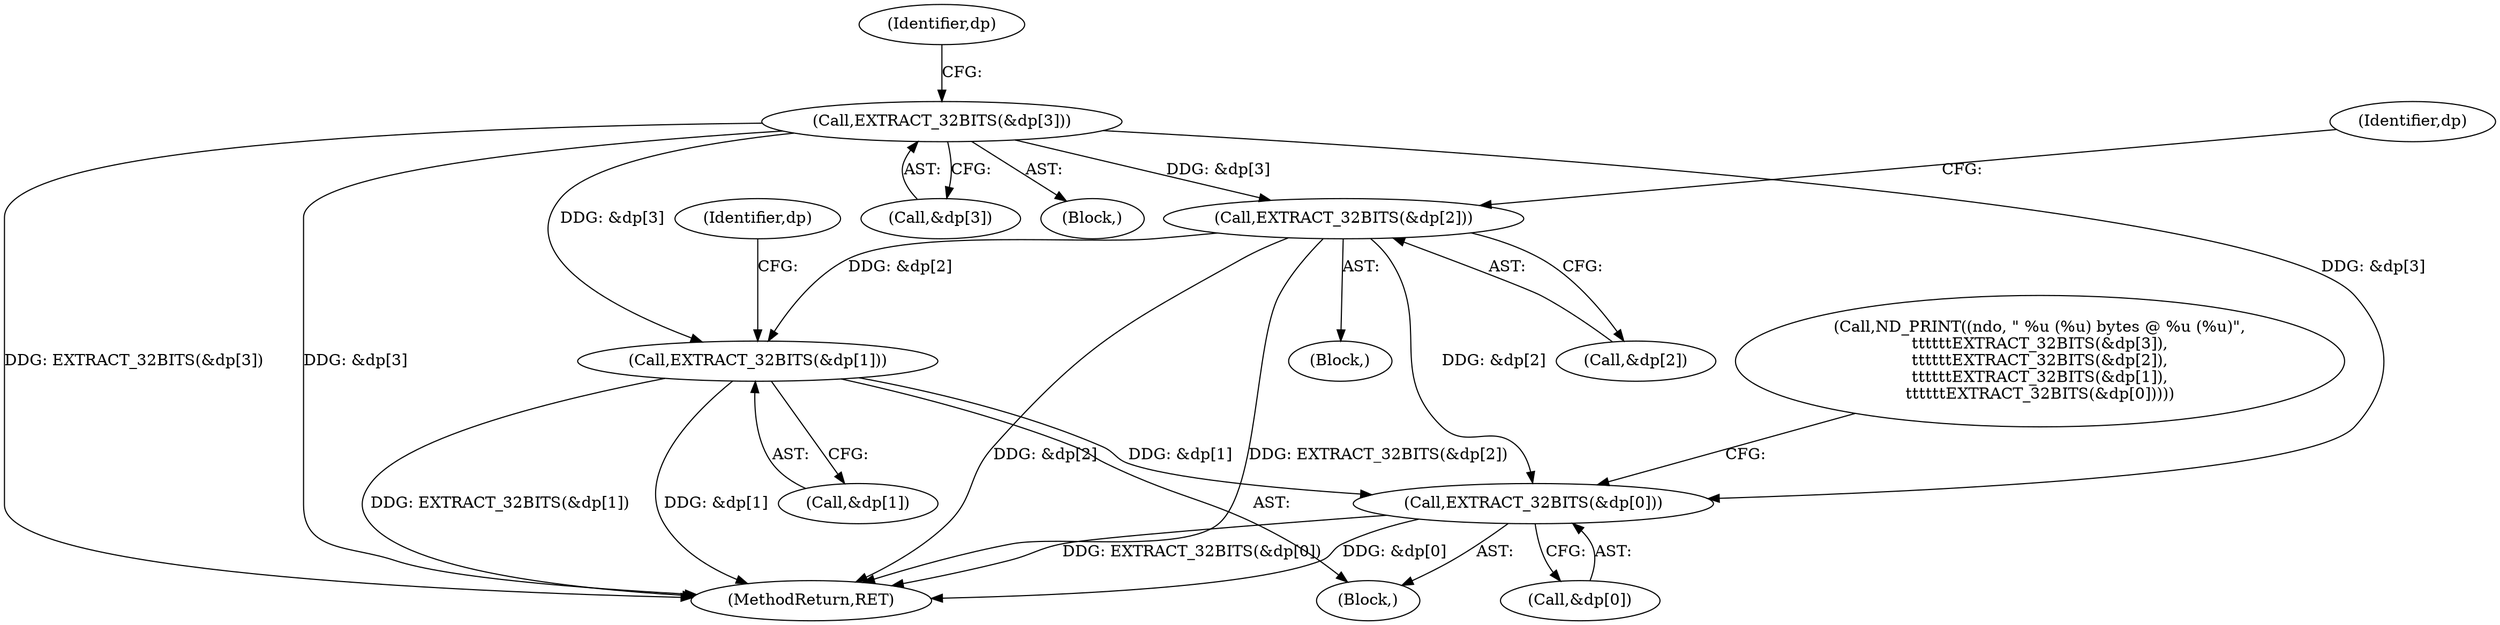digraph "0_tcpdump_19d25dd8781620cd41bf178a5e2e27fc1cf242d0_0@pointer" {
"1000491" [label="(Call,EXTRACT_32BITS(&dp[1]))"];
"1000485" [label="(Call,EXTRACT_32BITS(&dp[2]))"];
"1000479" [label="(Call,EXTRACT_32BITS(&dp[3]))"];
"1000496" [label="(Call,EXTRACT_32BITS(&dp[0]))"];
"1000485" [label="(Call,EXTRACT_32BITS(&dp[2]))"];
"1000486" [label="(Call,&dp[2])"];
"1000886" [label="(MethodReturn,RET)"];
"1000499" [label="(Identifier,dp)"];
"1000497" [label="(Call,&dp[0])"];
"1000488" [label="(Identifier,dp)"];
"1000473" [label="(Call,ND_PRINT((ndo, \" %u (%u) bytes @ %u (%u)\",\n\t\t\t\t\t\tEXTRACT_32BITS(&dp[3]),\n\t\t\t\t\t\tEXTRACT_32BITS(&dp[2]),\n\t\t\t\t\t\tEXTRACT_32BITS(&dp[1]),\n\t\t\t\t\t\tEXTRACT_32BITS(&dp[0]))))"];
"1000480" [label="(Call,&dp[3])"];
"1000496" [label="(Call,EXTRACT_32BITS(&dp[0]))"];
"1000484" [label="(Block,)"];
"1000478" [label="(Block,)"];
"1000492" [label="(Call,&dp[1])"];
"1000479" [label="(Call,EXTRACT_32BITS(&dp[3]))"];
"1000494" [label="(Identifier,dp)"];
"1000490" [label="(Block,)"];
"1000491" [label="(Call,EXTRACT_32BITS(&dp[1]))"];
"1000491" -> "1000490"  [label="AST: "];
"1000491" -> "1000492"  [label="CFG: "];
"1000492" -> "1000491"  [label="AST: "];
"1000499" -> "1000491"  [label="CFG: "];
"1000491" -> "1000886"  [label="DDG: EXTRACT_32BITS(&dp[1])"];
"1000491" -> "1000886"  [label="DDG: &dp[1]"];
"1000485" -> "1000491"  [label="DDG: &dp[2]"];
"1000479" -> "1000491"  [label="DDG: &dp[3]"];
"1000491" -> "1000496"  [label="DDG: &dp[1]"];
"1000485" -> "1000484"  [label="AST: "];
"1000485" -> "1000486"  [label="CFG: "];
"1000486" -> "1000485"  [label="AST: "];
"1000494" -> "1000485"  [label="CFG: "];
"1000485" -> "1000886"  [label="DDG: &dp[2]"];
"1000485" -> "1000886"  [label="DDG: EXTRACT_32BITS(&dp[2])"];
"1000479" -> "1000485"  [label="DDG: &dp[3]"];
"1000485" -> "1000496"  [label="DDG: &dp[2]"];
"1000479" -> "1000478"  [label="AST: "];
"1000479" -> "1000480"  [label="CFG: "];
"1000480" -> "1000479"  [label="AST: "];
"1000488" -> "1000479"  [label="CFG: "];
"1000479" -> "1000886"  [label="DDG: EXTRACT_32BITS(&dp[3])"];
"1000479" -> "1000886"  [label="DDG: &dp[3]"];
"1000479" -> "1000496"  [label="DDG: &dp[3]"];
"1000496" -> "1000490"  [label="AST: "];
"1000496" -> "1000497"  [label="CFG: "];
"1000497" -> "1000496"  [label="AST: "];
"1000473" -> "1000496"  [label="CFG: "];
"1000496" -> "1000886"  [label="DDG: EXTRACT_32BITS(&dp[0])"];
"1000496" -> "1000886"  [label="DDG: &dp[0]"];
}
